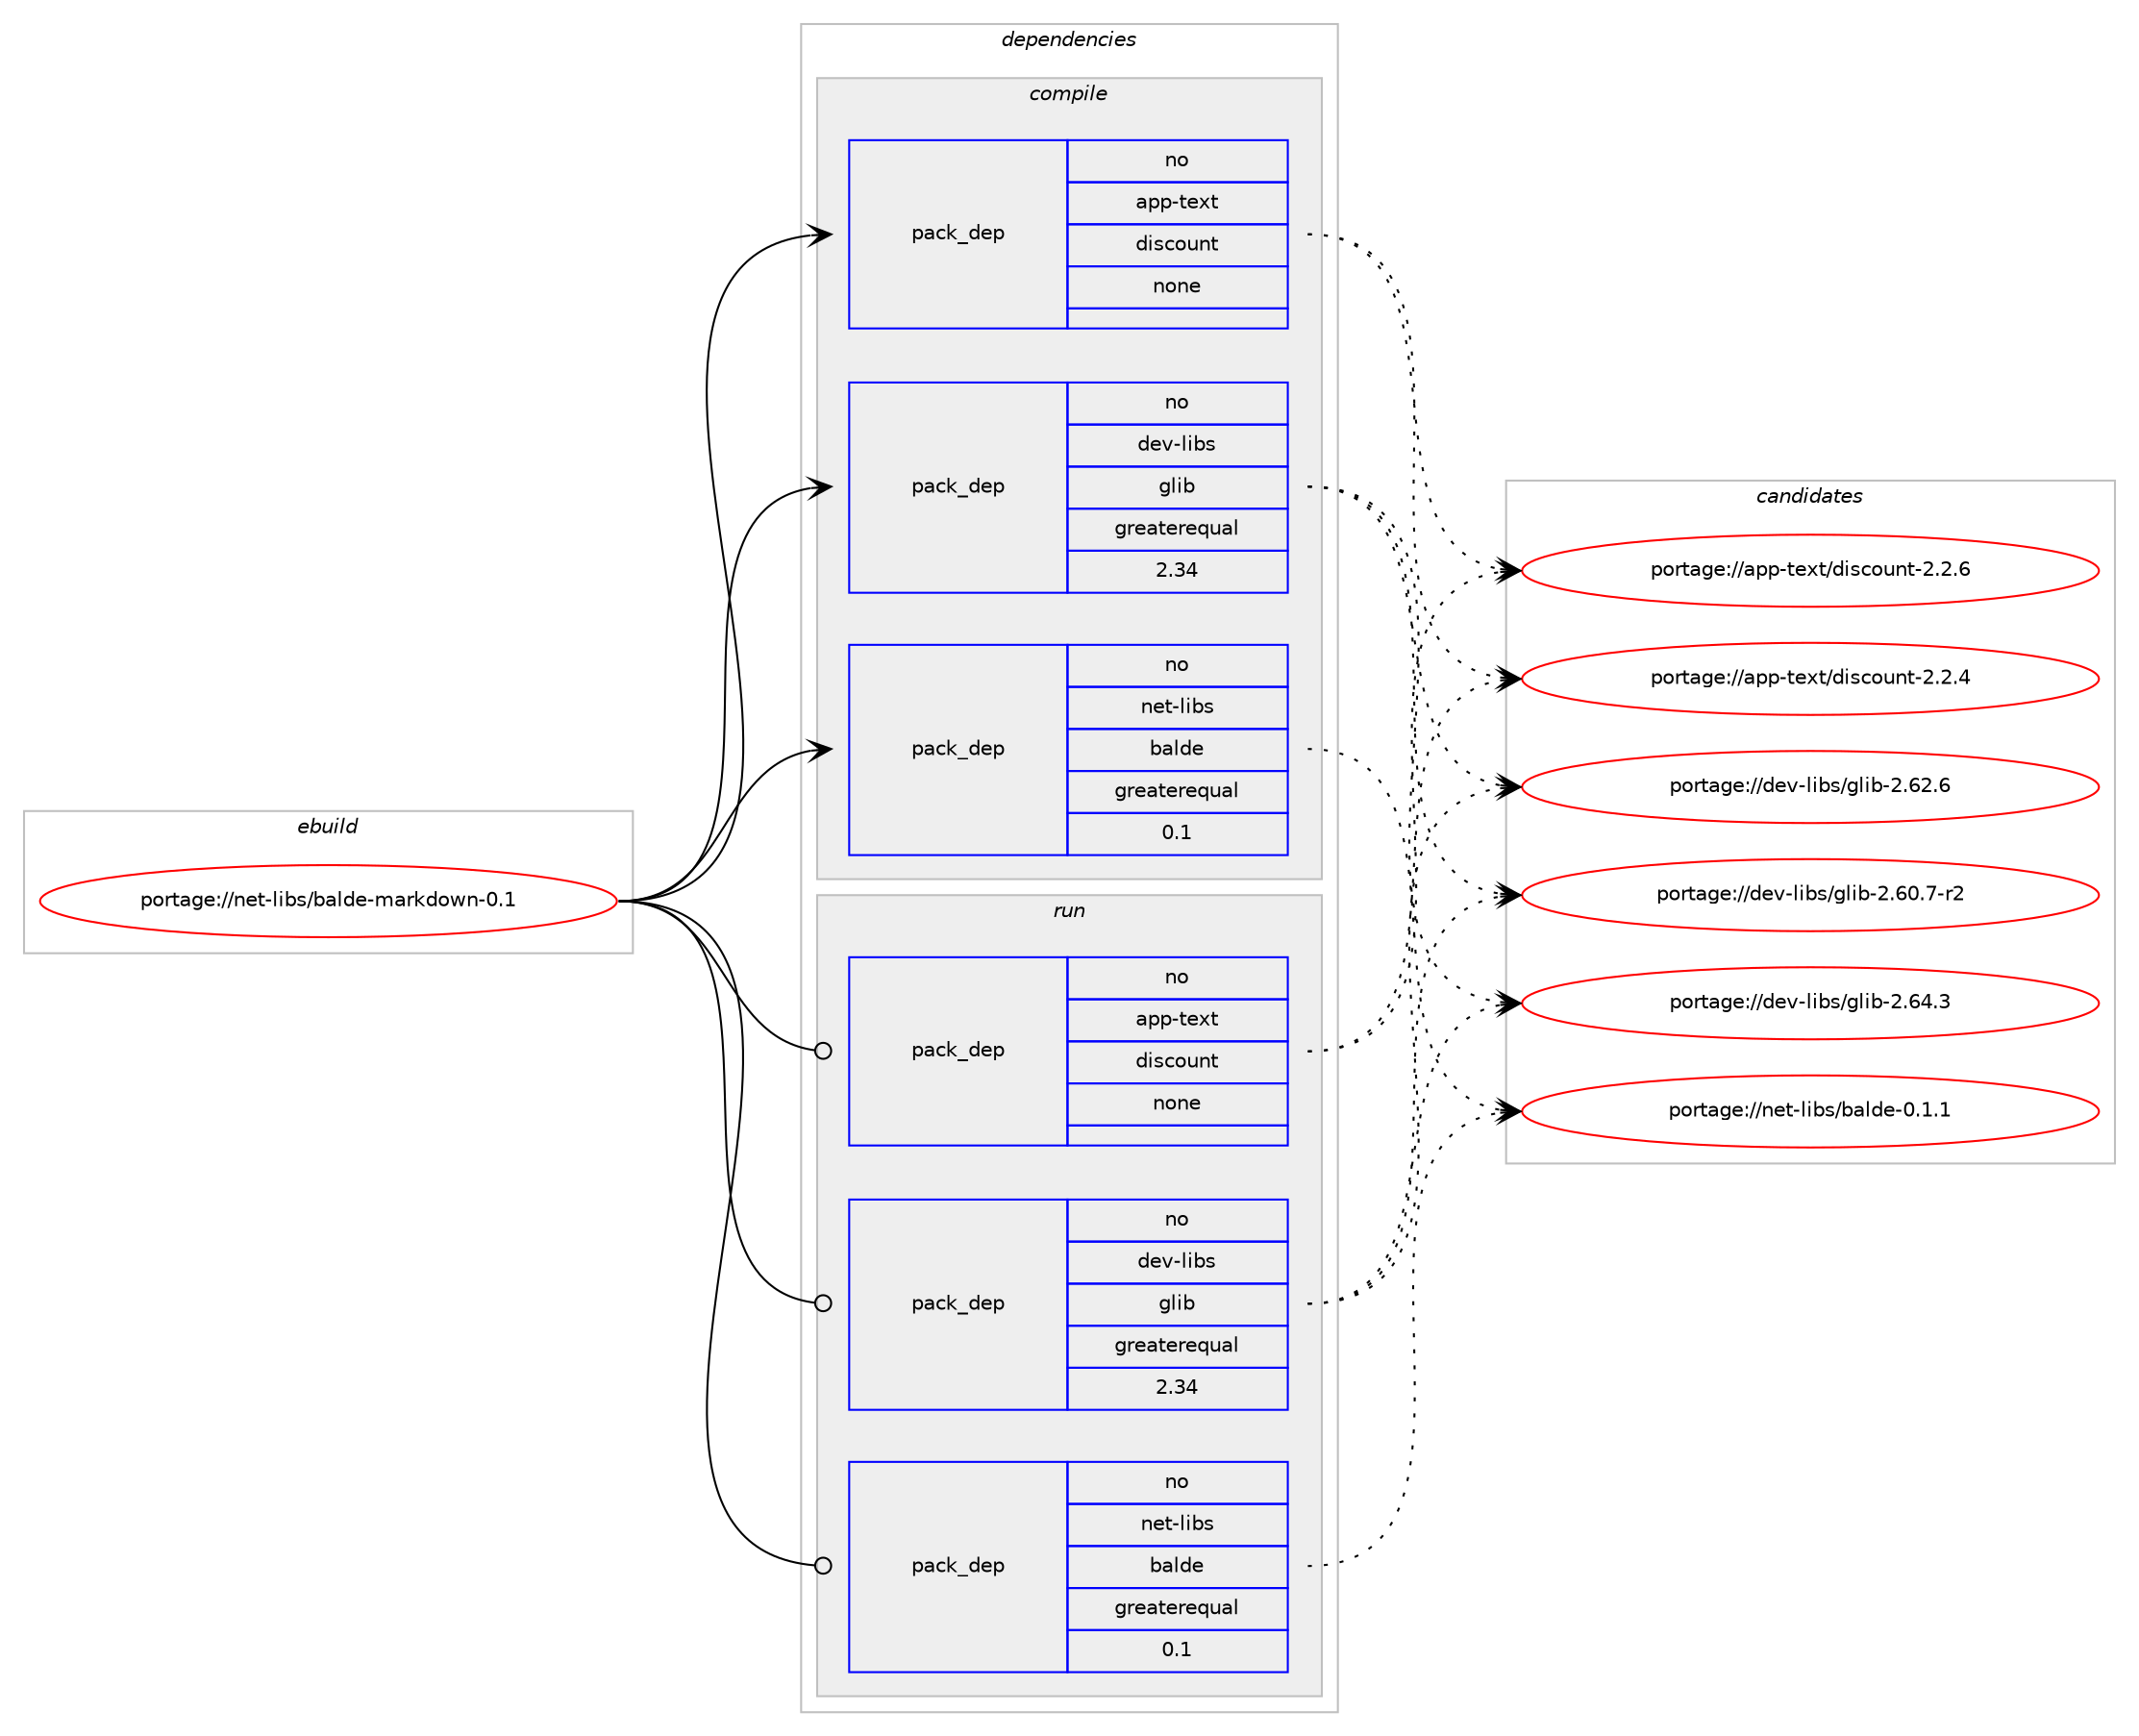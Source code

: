 digraph prolog {

# *************
# Graph options
# *************

newrank=true;
concentrate=true;
compound=true;
graph [rankdir=LR,fontname=Helvetica,fontsize=10,ranksep=1.5];#, ranksep=2.5, nodesep=0.2];
edge  [arrowhead=vee];
node  [fontname=Helvetica,fontsize=10];

# **********
# The ebuild
# **********

subgraph cluster_leftcol {
color=gray;
rank=same;
label=<<i>ebuild</i>>;
id [label="portage://net-libs/balde-markdown-0.1", color=red, width=4, href="../net-libs/balde-markdown-0.1.svg"];
}

# ****************
# The dependencies
# ****************

subgraph cluster_midcol {
color=gray;
label=<<i>dependencies</i>>;
subgraph cluster_compile {
fillcolor="#eeeeee";
style=filled;
label=<<i>compile</i>>;
subgraph pack6659 {
dependency7753 [label=<<TABLE BORDER="0" CELLBORDER="1" CELLSPACING="0" CELLPADDING="4" WIDTH="220"><TR><TD ROWSPAN="6" CELLPADDING="30">pack_dep</TD></TR><TR><TD WIDTH="110">no</TD></TR><TR><TD>app-text</TD></TR><TR><TD>discount</TD></TR><TR><TD>none</TD></TR><TR><TD></TD></TR></TABLE>>, shape=none, color=blue];
}
id:e -> dependency7753:w [weight=20,style="solid",arrowhead="vee"];
subgraph pack6660 {
dependency7754 [label=<<TABLE BORDER="0" CELLBORDER="1" CELLSPACING="0" CELLPADDING="4" WIDTH="220"><TR><TD ROWSPAN="6" CELLPADDING="30">pack_dep</TD></TR><TR><TD WIDTH="110">no</TD></TR><TR><TD>dev-libs</TD></TR><TR><TD>glib</TD></TR><TR><TD>greaterequal</TD></TR><TR><TD>2.34</TD></TR></TABLE>>, shape=none, color=blue];
}
id:e -> dependency7754:w [weight=20,style="solid",arrowhead="vee"];
subgraph pack6661 {
dependency7755 [label=<<TABLE BORDER="0" CELLBORDER="1" CELLSPACING="0" CELLPADDING="4" WIDTH="220"><TR><TD ROWSPAN="6" CELLPADDING="30">pack_dep</TD></TR><TR><TD WIDTH="110">no</TD></TR><TR><TD>net-libs</TD></TR><TR><TD>balde</TD></TR><TR><TD>greaterequal</TD></TR><TR><TD>0.1</TD></TR></TABLE>>, shape=none, color=blue];
}
id:e -> dependency7755:w [weight=20,style="solid",arrowhead="vee"];
}
subgraph cluster_compileandrun {
fillcolor="#eeeeee";
style=filled;
label=<<i>compile and run</i>>;
}
subgraph cluster_run {
fillcolor="#eeeeee";
style=filled;
label=<<i>run</i>>;
subgraph pack6662 {
dependency7756 [label=<<TABLE BORDER="0" CELLBORDER="1" CELLSPACING="0" CELLPADDING="4" WIDTH="220"><TR><TD ROWSPAN="6" CELLPADDING="30">pack_dep</TD></TR><TR><TD WIDTH="110">no</TD></TR><TR><TD>app-text</TD></TR><TR><TD>discount</TD></TR><TR><TD>none</TD></TR><TR><TD></TD></TR></TABLE>>, shape=none, color=blue];
}
id:e -> dependency7756:w [weight=20,style="solid",arrowhead="odot"];
subgraph pack6663 {
dependency7757 [label=<<TABLE BORDER="0" CELLBORDER="1" CELLSPACING="0" CELLPADDING="4" WIDTH="220"><TR><TD ROWSPAN="6" CELLPADDING="30">pack_dep</TD></TR><TR><TD WIDTH="110">no</TD></TR><TR><TD>dev-libs</TD></TR><TR><TD>glib</TD></TR><TR><TD>greaterequal</TD></TR><TR><TD>2.34</TD></TR></TABLE>>, shape=none, color=blue];
}
id:e -> dependency7757:w [weight=20,style="solid",arrowhead="odot"];
subgraph pack6664 {
dependency7758 [label=<<TABLE BORDER="0" CELLBORDER="1" CELLSPACING="0" CELLPADDING="4" WIDTH="220"><TR><TD ROWSPAN="6" CELLPADDING="30">pack_dep</TD></TR><TR><TD WIDTH="110">no</TD></TR><TR><TD>net-libs</TD></TR><TR><TD>balde</TD></TR><TR><TD>greaterequal</TD></TR><TR><TD>0.1</TD></TR></TABLE>>, shape=none, color=blue];
}
id:e -> dependency7758:w [weight=20,style="solid",arrowhead="odot"];
}
}

# **************
# The candidates
# **************

subgraph cluster_choices {
rank=same;
color=gray;
label=<<i>candidates</i>>;

subgraph choice6659 {
color=black;
nodesep=1;
choice97112112451161011201164710010511599111117110116455046504654 [label="portage://app-text/discount-2.2.6", color=red, width=4,href="../app-text/discount-2.2.6.svg"];
choice97112112451161011201164710010511599111117110116455046504652 [label="portage://app-text/discount-2.2.4", color=red, width=4,href="../app-text/discount-2.2.4.svg"];
dependency7753:e -> choice97112112451161011201164710010511599111117110116455046504654:w [style=dotted,weight="100"];
dependency7753:e -> choice97112112451161011201164710010511599111117110116455046504652:w [style=dotted,weight="100"];
}
subgraph choice6660 {
color=black;
nodesep=1;
choice1001011184510810598115471031081059845504654524651 [label="portage://dev-libs/glib-2.64.3", color=red, width=4,href="../dev-libs/glib-2.64.3.svg"];
choice1001011184510810598115471031081059845504654504654 [label="portage://dev-libs/glib-2.62.6", color=red, width=4,href="../dev-libs/glib-2.62.6.svg"];
choice10010111845108105981154710310810598455046544846554511450 [label="portage://dev-libs/glib-2.60.7-r2", color=red, width=4,href="../dev-libs/glib-2.60.7-r2.svg"];
dependency7754:e -> choice1001011184510810598115471031081059845504654524651:w [style=dotted,weight="100"];
dependency7754:e -> choice1001011184510810598115471031081059845504654504654:w [style=dotted,weight="100"];
dependency7754:e -> choice10010111845108105981154710310810598455046544846554511450:w [style=dotted,weight="100"];
}
subgraph choice6661 {
color=black;
nodesep=1;
choice1101011164510810598115479897108100101454846494649 [label="portage://net-libs/balde-0.1.1", color=red, width=4,href="../net-libs/balde-0.1.1.svg"];
dependency7755:e -> choice1101011164510810598115479897108100101454846494649:w [style=dotted,weight="100"];
}
subgraph choice6662 {
color=black;
nodesep=1;
choice97112112451161011201164710010511599111117110116455046504654 [label="portage://app-text/discount-2.2.6", color=red, width=4,href="../app-text/discount-2.2.6.svg"];
choice97112112451161011201164710010511599111117110116455046504652 [label="portage://app-text/discount-2.2.4", color=red, width=4,href="../app-text/discount-2.2.4.svg"];
dependency7756:e -> choice97112112451161011201164710010511599111117110116455046504654:w [style=dotted,weight="100"];
dependency7756:e -> choice97112112451161011201164710010511599111117110116455046504652:w [style=dotted,weight="100"];
}
subgraph choice6663 {
color=black;
nodesep=1;
choice1001011184510810598115471031081059845504654524651 [label="portage://dev-libs/glib-2.64.3", color=red, width=4,href="../dev-libs/glib-2.64.3.svg"];
choice1001011184510810598115471031081059845504654504654 [label="portage://dev-libs/glib-2.62.6", color=red, width=4,href="../dev-libs/glib-2.62.6.svg"];
choice10010111845108105981154710310810598455046544846554511450 [label="portage://dev-libs/glib-2.60.7-r2", color=red, width=4,href="../dev-libs/glib-2.60.7-r2.svg"];
dependency7757:e -> choice1001011184510810598115471031081059845504654524651:w [style=dotted,weight="100"];
dependency7757:e -> choice1001011184510810598115471031081059845504654504654:w [style=dotted,weight="100"];
dependency7757:e -> choice10010111845108105981154710310810598455046544846554511450:w [style=dotted,weight="100"];
}
subgraph choice6664 {
color=black;
nodesep=1;
choice1101011164510810598115479897108100101454846494649 [label="portage://net-libs/balde-0.1.1", color=red, width=4,href="../net-libs/balde-0.1.1.svg"];
dependency7758:e -> choice1101011164510810598115479897108100101454846494649:w [style=dotted,weight="100"];
}
}

}
